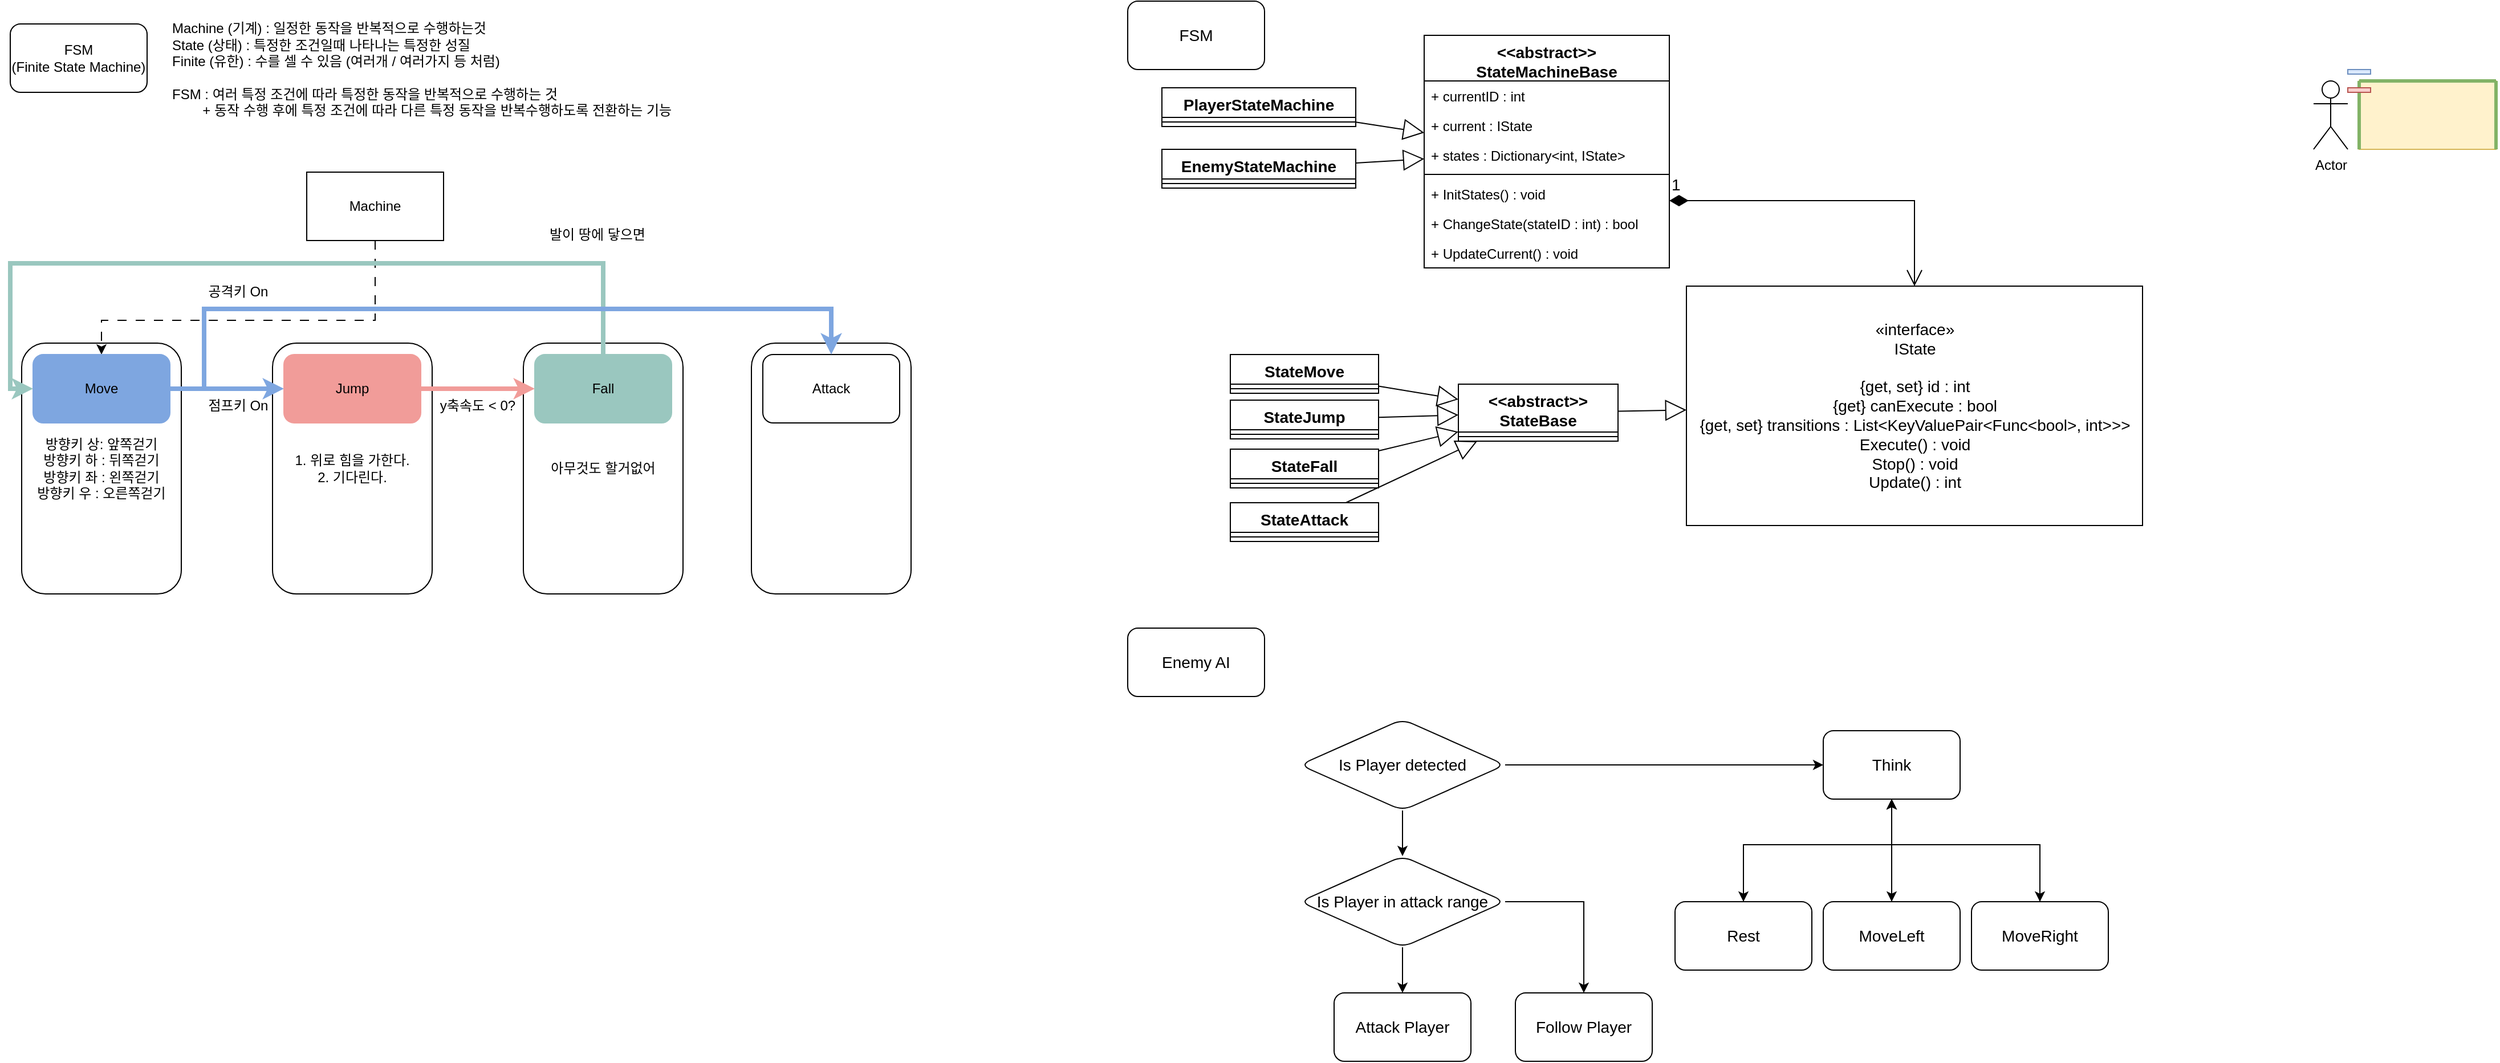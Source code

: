 <mxfile version="21.0.6" type="device"><diagram id="C5RBs43oDa-KdzZeNtuy" name="Page-1"><mxGraphModel dx="500" dy="277" grid="1" gridSize="10" guides="1" tooltips="1" connect="1" arrows="1" fold="1" page="1" pageScale="1" pageWidth="827" pageHeight="1169" math="0" shadow="0"><root><mxCell id="WIyWlLk6GJQsqaUBKTNV-0"/><mxCell id="WIyWlLk6GJQsqaUBKTNV-1" parent="WIyWlLk6GJQsqaUBKTNV-0"/><mxCell id="SrtOL_HdsPa7O50A49XY-13" value="" style="rounded=1;whiteSpace=wrap;html=1;" parent="WIyWlLk6GJQsqaUBKTNV-1" vertex="1"><mxGeometry x="670" y="310" width="140" height="220" as="geometry"/></mxCell><mxCell id="SrtOL_HdsPa7O50A49XY-12" value="아무것도 할거없어" style="rounded=1;whiteSpace=wrap;html=1;" parent="WIyWlLk6GJQsqaUBKTNV-1" vertex="1"><mxGeometry x="470" y="310" width="140" height="220" as="geometry"/></mxCell><mxCell id="SrtOL_HdsPa7O50A49XY-11" value="1. 위로 힘을 가한다.&lt;br&gt;2. 기다린다." style="rounded=1;whiteSpace=wrap;html=1;" parent="WIyWlLk6GJQsqaUBKTNV-1" vertex="1"><mxGeometry x="250" y="310" width="140" height="220" as="geometry"/></mxCell><mxCell id="SrtOL_HdsPa7O50A49XY-10" value="방향키 상: 앞쪽걷기&lt;br&gt;방향키 하 : 뒤쪽걷기&lt;br&gt;방향키 좌 : 왼쪽걷기&lt;br&gt;방향키 우 : 오른쪽걷기" style="rounded=1;whiteSpace=wrap;html=1;" parent="WIyWlLk6GJQsqaUBKTNV-1" vertex="1"><mxGeometry x="30" y="310" width="140" height="220" as="geometry"/></mxCell><mxCell id="SrtOL_HdsPa7O50A49XY-0" value="FSM&lt;br&gt;(Finite State Machine)" style="rounded=1;whiteSpace=wrap;html=1;" parent="WIyWlLk6GJQsqaUBKTNV-1" vertex="1"><mxGeometry x="20" y="30" width="120" height="60" as="geometry"/></mxCell><mxCell id="SrtOL_HdsPa7O50A49XY-1" value="Machine (기계) : 일정한 동작을 반복적으로 수행하는것&lt;br&gt;State (상태) : 특정한 조건일때 나타나는 특정한 성질&lt;br&gt;Finite (유한) : 수를 셀 수 있음 (여러개 / 여러가지 등 처럼)&lt;br&gt;&lt;br&gt;FSM : 여러 특정 조건에 따라 특정한 동작을 반복적으로 수행하는 것&lt;br&gt;&lt;span style=&quot;white-space: pre;&quot;&gt;&lt;span style=&quot;white-space: pre;&quot;&gt;&#9;&lt;/span&gt;+&lt;/span&gt;&amp;nbsp;동작 수행 후에 특정 조건에 따라 다른 특정 동작을 반복수행하도록 전환하는 기능&amp;nbsp;" style="text;html=1;strokeColor=none;fillColor=none;align=left;verticalAlign=middle;whiteSpace=wrap;rounded=0;" parent="WIyWlLk6GJQsqaUBKTNV-1" vertex="1"><mxGeometry x="160" y="20" width="540" height="100" as="geometry"/></mxCell><mxCell id="SrtOL_HdsPa7O50A49XY-9" style="edgeStyle=orthogonalEdgeStyle;rounded=0;orthogonalLoop=1;jettySize=auto;html=1;entryX=0.5;entryY=0;entryDx=0;entryDy=0;dashed=1;dashPattern=8 8;" parent="WIyWlLk6GJQsqaUBKTNV-1" source="SrtOL_HdsPa7O50A49XY-4" target="SrtOL_HdsPa7O50A49XY-5" edge="1"><mxGeometry relative="1" as="geometry"><Array as="points"><mxPoint x="340" y="290"/><mxPoint x="100" y="290"/></Array></mxGeometry></mxCell><mxCell id="SrtOL_HdsPa7O50A49XY-4" value="Machine" style="whiteSpace=wrap;html=1;" parent="WIyWlLk6GJQsqaUBKTNV-1" vertex="1"><mxGeometry x="280" y="160" width="120" height="60" as="geometry"/></mxCell><mxCell id="SrtOL_HdsPa7O50A49XY-15" style="edgeStyle=orthogonalEdgeStyle;rounded=0;orthogonalLoop=1;jettySize=auto;html=1;strokeWidth=4;strokeColor=#7EA6E0;" parent="WIyWlLk6GJQsqaUBKTNV-1" source="SrtOL_HdsPa7O50A49XY-5" target="SrtOL_HdsPa7O50A49XY-6" edge="1"><mxGeometry relative="1" as="geometry"/></mxCell><mxCell id="SrtOL_HdsPa7O50A49XY-5" value="Move" style="rounded=1;whiteSpace=wrap;html=1;strokeColor=#7EA6E0;fillColor=#7EA6E0;" parent="WIyWlLk6GJQsqaUBKTNV-1" vertex="1"><mxGeometry x="40" y="320" width="120" height="60" as="geometry"/></mxCell><mxCell id="SrtOL_HdsPa7O50A49XY-20" style="edgeStyle=orthogonalEdgeStyle;rounded=0;orthogonalLoop=1;jettySize=auto;html=1;strokeColor=#F19C99;strokeWidth=4;" parent="WIyWlLk6GJQsqaUBKTNV-1" source="SrtOL_HdsPa7O50A49XY-6" target="SrtOL_HdsPa7O50A49XY-8" edge="1"><mxGeometry relative="1" as="geometry"/></mxCell><mxCell id="SrtOL_HdsPa7O50A49XY-6" value="Jump" style="rounded=1;whiteSpace=wrap;html=1;strokeColor=#F19C99;fillColor=#F19C99;" parent="WIyWlLk6GJQsqaUBKTNV-1" vertex="1"><mxGeometry x="260" y="320" width="120" height="60" as="geometry"/></mxCell><mxCell id="SrtOL_HdsPa7O50A49XY-7" value="Attack" style="rounded=1;whiteSpace=wrap;html=1;" parent="WIyWlLk6GJQsqaUBKTNV-1" vertex="1"><mxGeometry x="680" y="320" width="120" height="60" as="geometry"/></mxCell><mxCell id="SrtOL_HdsPa7O50A49XY-22" style="edgeStyle=orthogonalEdgeStyle;rounded=0;orthogonalLoop=1;jettySize=auto;html=1;entryX=0;entryY=0.5;entryDx=0;entryDy=0;strokeColor=#9AC7BF;strokeWidth=4;" parent="WIyWlLk6GJQsqaUBKTNV-1" source="SrtOL_HdsPa7O50A49XY-8" target="SrtOL_HdsPa7O50A49XY-5" edge="1"><mxGeometry relative="1" as="geometry"><Array as="points"><mxPoint x="540" y="240"/><mxPoint x="20" y="240"/><mxPoint x="20" y="350"/></Array></mxGeometry></mxCell><mxCell id="SrtOL_HdsPa7O50A49XY-8" value="Fall" style="rounded=1;whiteSpace=wrap;html=1;strokeColor=#9AC7BF;fillColor=#9AC7BF;" parent="WIyWlLk6GJQsqaUBKTNV-1" vertex="1"><mxGeometry x="480" y="320" width="120" height="60" as="geometry"/></mxCell><mxCell id="SrtOL_HdsPa7O50A49XY-16" value="점프키 On" style="text;html=1;strokeColor=none;fillColor=none;align=center;verticalAlign=middle;whiteSpace=wrap;rounded=0;" parent="WIyWlLk6GJQsqaUBKTNV-1" vertex="1"><mxGeometry x="190" y="350" width="60" height="30" as="geometry"/></mxCell><mxCell id="SrtOL_HdsPa7O50A49XY-17" style="edgeStyle=orthogonalEdgeStyle;rounded=0;orthogonalLoop=1;jettySize=auto;html=1;strokeWidth=4;strokeColor=#7EA6E0;exitX=1;exitY=0.5;exitDx=0;exitDy=0;" parent="WIyWlLk6GJQsqaUBKTNV-1" source="SrtOL_HdsPa7O50A49XY-5" target="SrtOL_HdsPa7O50A49XY-7" edge="1"><mxGeometry relative="1" as="geometry"><mxPoint x="170" y="360" as="sourcePoint"/><mxPoint x="270" y="360" as="targetPoint"/><Array as="points"><mxPoint x="190" y="350"/><mxPoint x="190" y="280"/><mxPoint x="740" y="280"/></Array></mxGeometry></mxCell><mxCell id="SrtOL_HdsPa7O50A49XY-18" value="공격키 On" style="text;html=1;strokeColor=none;fillColor=none;align=center;verticalAlign=middle;whiteSpace=wrap;rounded=0;" parent="WIyWlLk6GJQsqaUBKTNV-1" vertex="1"><mxGeometry x="190" y="250" width="60" height="30" as="geometry"/></mxCell><mxCell id="SrtOL_HdsPa7O50A49XY-21" value="y축속도 &amp;lt; 0?" style="text;html=1;strokeColor=none;fillColor=none;align=center;verticalAlign=middle;whiteSpace=wrap;rounded=0;" parent="WIyWlLk6GJQsqaUBKTNV-1" vertex="1"><mxGeometry x="390" y="350" width="80" height="30" as="geometry"/></mxCell><mxCell id="SrtOL_HdsPa7O50A49XY-23" value="발이 땅에 닿으면" style="text;html=1;strokeColor=none;fillColor=none;align=center;verticalAlign=middle;whiteSpace=wrap;rounded=0;" parent="WIyWlLk6GJQsqaUBKTNV-1" vertex="1"><mxGeometry x="480" y="200" width="110" height="30" as="geometry"/></mxCell><mxCell id="xdMkvQjIk9wKKiNEip1m-0" value="&lt;&lt;abstract&gt;&gt;&#10;StateMachineBase" style="swimlane;fontStyle=1;align=center;verticalAlign=top;childLayout=stackLayout;horizontal=1;startSize=40;horizontalStack=0;resizeParent=1;resizeParentMax=0;resizeLast=0;collapsible=1;marginBottom=0;fontSize=14;" parent="WIyWlLk6GJQsqaUBKTNV-1" vertex="1"><mxGeometry x="1260" y="40" width="215" height="204" as="geometry"/></mxCell><mxCell id="xdMkvQjIk9wKKiNEip1m-1" value="+ currentID : int" style="text;strokeColor=none;fillColor=none;align=left;verticalAlign=top;spacingLeft=4;spacingRight=4;overflow=hidden;rotatable=0;points=[[0,0.5],[1,0.5]];portConstraint=eastwest;" parent="xdMkvQjIk9wKKiNEip1m-0" vertex="1"><mxGeometry y="40" width="215" height="26" as="geometry"/></mxCell><mxCell id="xdMkvQjIk9wKKiNEip1m-24" value="+ current : IState" style="text;strokeColor=none;fillColor=none;align=left;verticalAlign=top;spacingLeft=4;spacingRight=4;overflow=hidden;rotatable=0;points=[[0,0.5],[1,0.5]];portConstraint=eastwest;" parent="xdMkvQjIk9wKKiNEip1m-0" vertex="1"><mxGeometry y="66" width="215" height="26" as="geometry"/></mxCell><mxCell id="xdMkvQjIk9wKKiNEip1m-25" value="+ states : Dictionary&lt;int, IState&gt;" style="text;strokeColor=none;fillColor=none;align=left;verticalAlign=top;spacingLeft=4;spacingRight=4;overflow=hidden;rotatable=0;points=[[0,0.5],[1,0.5]];portConstraint=eastwest;" parent="xdMkvQjIk9wKKiNEip1m-0" vertex="1"><mxGeometry y="92" width="215" height="26" as="geometry"/></mxCell><mxCell id="xdMkvQjIk9wKKiNEip1m-2" value="" style="line;strokeWidth=1;fillColor=none;align=left;verticalAlign=middle;spacingTop=-1;spacingLeft=3;spacingRight=3;rotatable=0;labelPosition=right;points=[];portConstraint=eastwest;strokeColor=inherit;" parent="xdMkvQjIk9wKKiNEip1m-0" vertex="1"><mxGeometry y="118" width="215" height="8" as="geometry"/></mxCell><mxCell id="xdMkvQjIk9wKKiNEip1m-3" value="+ InitStates() : void" style="text;strokeColor=none;fillColor=none;align=left;verticalAlign=top;spacingLeft=4;spacingRight=4;overflow=hidden;rotatable=0;points=[[0,0.5],[1,0.5]];portConstraint=eastwest;" parent="xdMkvQjIk9wKKiNEip1m-0" vertex="1"><mxGeometry y="126" width="215" height="26" as="geometry"/></mxCell><mxCell id="xdMkvQjIk9wKKiNEip1m-26" value="+ ChangeState(stateID : int) : bool" style="text;strokeColor=none;fillColor=none;align=left;verticalAlign=top;spacingLeft=4;spacingRight=4;overflow=hidden;rotatable=0;points=[[0,0.5],[1,0.5]];portConstraint=eastwest;" parent="xdMkvQjIk9wKKiNEip1m-0" vertex="1"><mxGeometry y="152" width="215" height="26" as="geometry"/></mxCell><mxCell id="xdMkvQjIk9wKKiNEip1m-27" value="+ UpdateCurrent() : void" style="text;strokeColor=none;fillColor=none;align=left;verticalAlign=top;spacingLeft=4;spacingRight=4;overflow=hidden;rotatable=0;points=[[0,0.5],[1,0.5]];portConstraint=eastwest;" parent="xdMkvQjIk9wKKiNEip1m-0" vertex="1"><mxGeometry y="178" width="215" height="26" as="geometry"/></mxCell><mxCell id="xdMkvQjIk9wKKiNEip1m-4" value="&lt;&lt;abstract&gt;&gt;&#10;StateBase" style="swimlane;fontStyle=1;align=center;verticalAlign=top;childLayout=stackLayout;horizontal=1;startSize=42;horizontalStack=0;resizeParent=1;resizeParentMax=0;resizeLast=0;collapsible=1;marginBottom=0;fontSize=14;" parent="WIyWlLk6GJQsqaUBKTNV-1" vertex="1"><mxGeometry x="1290" y="346" width="140" height="50" as="geometry"/></mxCell><mxCell id="xdMkvQjIk9wKKiNEip1m-6" value="" style="line;strokeWidth=1;fillColor=none;align=left;verticalAlign=middle;spacingTop=-1;spacingLeft=3;spacingRight=3;rotatable=0;labelPosition=right;points=[];portConstraint=eastwest;strokeColor=inherit;" parent="xdMkvQjIk9wKKiNEip1m-4" vertex="1"><mxGeometry y="42" width="140" height="8" as="geometry"/></mxCell><mxCell id="xdMkvQjIk9wKKiNEip1m-8" value="«interface»&lt;br&gt;IState&lt;br&gt;&lt;br&gt;{get, set} id : int&lt;br&gt;{get} canExecute : bool&lt;br&gt;{get, set} transitions : List&amp;lt;KeyValuePair&amp;lt;Func&amp;lt;bool&amp;gt;, int&amp;gt;&amp;gt;&amp;gt;&lt;br&gt;Execute() : void&lt;br&gt;Stop() : void&lt;br&gt;Update() : int" style="html=1;fontSize=14;" parent="WIyWlLk6GJQsqaUBKTNV-1" vertex="1"><mxGeometry x="1490" y="260" width="400" height="210" as="geometry"/></mxCell><mxCell id="xdMkvQjIk9wKKiNEip1m-9" value="" style="endArrow=block;endSize=16;endFill=0;html=1;rounded=0;fontSize=14;" parent="WIyWlLk6GJQsqaUBKTNV-1" source="xdMkvQjIk9wKKiNEip1m-4" target="xdMkvQjIk9wKKiNEip1m-8" edge="1"><mxGeometry width="160" relative="1" as="geometry"><mxPoint x="1490" y="430" as="sourcePoint"/><mxPoint x="1650" y="430" as="targetPoint"/></mxGeometry></mxCell><mxCell id="xdMkvQjIk9wKKiNEip1m-10" value="StateMove" style="swimlane;fontStyle=1;align=center;verticalAlign=top;childLayout=stackLayout;horizontal=1;startSize=26;horizontalStack=0;resizeParent=1;resizeParentMax=0;resizeLast=0;collapsible=1;marginBottom=0;fontSize=14;" parent="WIyWlLk6GJQsqaUBKTNV-1" vertex="1"><mxGeometry x="1090" y="320" width="130" height="34" as="geometry"/></mxCell><mxCell id="xdMkvQjIk9wKKiNEip1m-11" value="" style="line;strokeWidth=1;fillColor=none;align=left;verticalAlign=middle;spacingTop=-1;spacingLeft=3;spacingRight=3;rotatable=0;labelPosition=right;points=[];portConstraint=eastwest;strokeColor=inherit;" parent="xdMkvQjIk9wKKiNEip1m-10" vertex="1"><mxGeometry y="26" width="130" height="8" as="geometry"/></mxCell><mxCell id="xdMkvQjIk9wKKiNEip1m-12" value="StateJump" style="swimlane;fontStyle=1;align=center;verticalAlign=top;childLayout=stackLayout;horizontal=1;startSize=26;horizontalStack=0;resizeParent=1;resizeParentMax=0;resizeLast=0;collapsible=1;marginBottom=0;fontSize=14;" parent="WIyWlLk6GJQsqaUBKTNV-1" vertex="1"><mxGeometry x="1090" y="360" width="130" height="34" as="geometry"/></mxCell><mxCell id="xdMkvQjIk9wKKiNEip1m-13" value="" style="line;strokeWidth=1;fillColor=none;align=left;verticalAlign=middle;spacingTop=-1;spacingLeft=3;spacingRight=3;rotatable=0;labelPosition=right;points=[];portConstraint=eastwest;strokeColor=inherit;" parent="xdMkvQjIk9wKKiNEip1m-12" vertex="1"><mxGeometry y="26" width="130" height="8" as="geometry"/></mxCell><mxCell id="xdMkvQjIk9wKKiNEip1m-14" value="StateFall" style="swimlane;fontStyle=1;align=center;verticalAlign=top;childLayout=stackLayout;horizontal=1;startSize=26;horizontalStack=0;resizeParent=1;resizeParentMax=0;resizeLast=0;collapsible=1;marginBottom=0;fontSize=14;" parent="WIyWlLk6GJQsqaUBKTNV-1" vertex="1"><mxGeometry x="1090" y="403" width="130" height="34" as="geometry"/></mxCell><mxCell id="xdMkvQjIk9wKKiNEip1m-15" value="" style="line;strokeWidth=1;fillColor=none;align=left;verticalAlign=middle;spacingTop=-1;spacingLeft=3;spacingRight=3;rotatable=0;labelPosition=right;points=[];portConstraint=eastwest;strokeColor=inherit;" parent="xdMkvQjIk9wKKiNEip1m-14" vertex="1"><mxGeometry y="26" width="130" height="8" as="geometry"/></mxCell><mxCell id="xdMkvQjIk9wKKiNEip1m-16" value="StateAttack" style="swimlane;fontStyle=1;align=center;verticalAlign=top;childLayout=stackLayout;horizontal=1;startSize=26;horizontalStack=0;resizeParent=1;resizeParentMax=0;resizeLast=0;collapsible=1;marginBottom=0;fontSize=14;" parent="WIyWlLk6GJQsqaUBKTNV-1" vertex="1"><mxGeometry x="1090" y="450" width="130" height="34" as="geometry"/></mxCell><mxCell id="xdMkvQjIk9wKKiNEip1m-17" value="" style="line;strokeWidth=1;fillColor=none;align=left;verticalAlign=middle;spacingTop=-1;spacingLeft=3;spacingRight=3;rotatable=0;labelPosition=right;points=[];portConstraint=eastwest;strokeColor=inherit;" parent="xdMkvQjIk9wKKiNEip1m-16" vertex="1"><mxGeometry y="26" width="130" height="8" as="geometry"/></mxCell><mxCell id="xdMkvQjIk9wKKiNEip1m-18" value="" style="endArrow=block;endSize=16;endFill=0;html=1;rounded=0;fontSize=14;" parent="WIyWlLk6GJQsqaUBKTNV-1" source="xdMkvQjIk9wKKiNEip1m-10" target="xdMkvQjIk9wKKiNEip1m-4" edge="1"><mxGeometry width="160" relative="1" as="geometry"><mxPoint x="1430" y="373" as="sourcePoint"/><mxPoint x="1500" y="374" as="targetPoint"/></mxGeometry></mxCell><mxCell id="xdMkvQjIk9wKKiNEip1m-19" value="" style="endArrow=block;endSize=16;endFill=0;html=1;rounded=0;fontSize=14;" parent="WIyWlLk6GJQsqaUBKTNV-1" source="xdMkvQjIk9wKKiNEip1m-12" target="xdMkvQjIk9wKKiNEip1m-4" edge="1"><mxGeometry width="160" relative="1" as="geometry"><mxPoint x="1230" y="355" as="sourcePoint"/><mxPoint x="1300" y="365" as="targetPoint"/></mxGeometry></mxCell><mxCell id="xdMkvQjIk9wKKiNEip1m-20" value="" style="endArrow=block;endSize=16;endFill=0;html=1;rounded=0;fontSize=14;" parent="WIyWlLk6GJQsqaUBKTNV-1" source="xdMkvQjIk9wKKiNEip1m-14" target="xdMkvQjIk9wKKiNEip1m-4" edge="1"><mxGeometry width="160" relative="1" as="geometry"><mxPoint x="1230" y="382" as="sourcePoint"/><mxPoint x="1300" y="378" as="targetPoint"/></mxGeometry></mxCell><mxCell id="xdMkvQjIk9wKKiNEip1m-21" value="" style="endArrow=block;endSize=16;endFill=0;html=1;rounded=0;fontSize=14;" parent="WIyWlLk6GJQsqaUBKTNV-1" source="xdMkvQjIk9wKKiNEip1m-16" target="xdMkvQjIk9wKKiNEip1m-4" edge="1"><mxGeometry width="160" relative="1" as="geometry"><mxPoint x="1225" y="413" as="sourcePoint"/><mxPoint x="1305" y="390" as="targetPoint"/></mxGeometry></mxCell><mxCell id="xdMkvQjIk9wKKiNEip1m-23" value="1" style="endArrow=open;html=1;endSize=12;startArrow=diamondThin;startSize=14;startFill=1;edgeStyle=orthogonalEdgeStyle;align=left;verticalAlign=bottom;rounded=0;fontSize=14;" parent="WIyWlLk6GJQsqaUBKTNV-1" source="xdMkvQjIk9wKKiNEip1m-0" target="xdMkvQjIk9wKKiNEip1m-8" edge="1"><mxGeometry x="-1" y="3" relative="1" as="geometry"><mxPoint x="1430" y="330" as="sourcePoint"/><mxPoint x="1590" y="330" as="targetPoint"/><Array as="points"><mxPoint x="1690" y="185"/></Array></mxGeometry></mxCell><mxCell id="xdMkvQjIk9wKKiNEip1m-28" value="PlayerStateMachine" style="swimlane;fontStyle=1;align=center;verticalAlign=top;childLayout=stackLayout;horizontal=1;startSize=26;horizontalStack=0;resizeParent=1;resizeParentMax=0;resizeLast=0;collapsible=1;marginBottom=0;fontSize=14;" parent="WIyWlLk6GJQsqaUBKTNV-1" vertex="1"><mxGeometry x="1030" y="86" width="170" height="34" as="geometry"/></mxCell><mxCell id="xdMkvQjIk9wKKiNEip1m-29" value="" style="line;strokeWidth=1;fillColor=none;align=left;verticalAlign=middle;spacingTop=-1;spacingLeft=3;spacingRight=3;rotatable=0;labelPosition=right;points=[];portConstraint=eastwest;strokeColor=inherit;" parent="xdMkvQjIk9wKKiNEip1m-28" vertex="1"><mxGeometry y="26" width="170" height="8" as="geometry"/></mxCell><mxCell id="xdMkvQjIk9wKKiNEip1m-30" value="" style="endArrow=block;endSize=16;endFill=0;html=1;rounded=0;fontSize=14;" parent="WIyWlLk6GJQsqaUBKTNV-1" source="xdMkvQjIk9wKKiNEip1m-28" target="xdMkvQjIk9wKKiNEip1m-0" edge="1"><mxGeometry width="160" relative="1" as="geometry"><mxPoint x="1440" y="380" as="sourcePoint"/><mxPoint x="1500" y="379" as="targetPoint"/></mxGeometry></mxCell><mxCell id="xdMkvQjIk9wKKiNEip1m-31" value="EnemyStateMachine" style="swimlane;fontStyle=1;align=center;verticalAlign=top;childLayout=stackLayout;horizontal=1;startSize=26;horizontalStack=0;resizeParent=1;resizeParentMax=0;resizeLast=0;collapsible=1;marginBottom=0;fontSize=14;" parent="WIyWlLk6GJQsqaUBKTNV-1" vertex="1"><mxGeometry x="1030" y="140" width="170" height="34" as="geometry"/></mxCell><mxCell id="xdMkvQjIk9wKKiNEip1m-32" value="" style="line;strokeWidth=1;fillColor=none;align=left;verticalAlign=middle;spacingTop=-1;spacingLeft=3;spacingRight=3;rotatable=0;labelPosition=right;points=[];portConstraint=eastwest;strokeColor=inherit;" parent="xdMkvQjIk9wKKiNEip1m-31" vertex="1"><mxGeometry y="26" width="170" height="8" as="geometry"/></mxCell><mxCell id="xdMkvQjIk9wKKiNEip1m-34" value="" style="endArrow=block;endSize=16;endFill=0;html=1;rounded=0;fontSize=14;" parent="WIyWlLk6GJQsqaUBKTNV-1" source="xdMkvQjIk9wKKiNEip1m-31" target="xdMkvQjIk9wKKiNEip1m-0" edge="1"><mxGeometry width="160" relative="1" as="geometry"><mxPoint x="1176" y="84" as="sourcePoint"/><mxPoint x="1270" y="116" as="targetPoint"/></mxGeometry></mxCell><mxCell id="xdMkvQjIk9wKKiNEip1m-35" value="FSM" style="rounded=1;whiteSpace=wrap;html=1;fontSize=14;" parent="WIyWlLk6GJQsqaUBKTNV-1" vertex="1"><mxGeometry x="1000" y="10" width="120" height="60" as="geometry"/></mxCell><mxCell id="xdMkvQjIk9wKKiNEip1m-36" value="Enemy AI" style="rounded=1;whiteSpace=wrap;html=1;fontSize=14;" parent="WIyWlLk6GJQsqaUBKTNV-1" vertex="1"><mxGeometry x="1000" y="560" width="120" height="60" as="geometry"/></mxCell><mxCell id="xdMkvQjIk9wKKiNEip1m-56" style="edgeStyle=orthogonalEdgeStyle;rounded=0;orthogonalLoop=1;jettySize=auto;html=1;fontSize=14;" parent="WIyWlLk6GJQsqaUBKTNV-1" source="xdMkvQjIk9wKKiNEip1m-39" target="xdMkvQjIk9wKKiNEip1m-53" edge="1"><mxGeometry relative="1" as="geometry"/></mxCell><mxCell id="jTXeLRhzK_cqHWUtg-oE-0" style="edgeStyle=orthogonalEdgeStyle;rounded=0;orthogonalLoop=1;jettySize=auto;html=1;entryX=0;entryY=0.5;entryDx=0;entryDy=0;" parent="WIyWlLk6GJQsqaUBKTNV-1" source="xdMkvQjIk9wKKiNEip1m-39" target="xdMkvQjIk9wKKiNEip1m-40" edge="1"><mxGeometry relative="1" as="geometry"/></mxCell><mxCell id="xdMkvQjIk9wKKiNEip1m-39" value="Is Player detected" style="rhombus;whiteSpace=wrap;html=1;fontSize=14;rounded=1;" parent="WIyWlLk6GJQsqaUBKTNV-1" vertex="1"><mxGeometry x="1151" y="640" width="180" height="80" as="geometry"/></mxCell><mxCell id="xdMkvQjIk9wKKiNEip1m-45" style="edgeStyle=orthogonalEdgeStyle;rounded=0;orthogonalLoop=1;jettySize=auto;html=1;fontSize=14;" parent="WIyWlLk6GJQsqaUBKTNV-1" source="xdMkvQjIk9wKKiNEip1m-40" target="xdMkvQjIk9wKKiNEip1m-41" edge="1"><mxGeometry relative="1" as="geometry"><Array as="points"><mxPoint x="1670" y="750"/><mxPoint x="1540" y="750"/></Array></mxGeometry></mxCell><mxCell id="xdMkvQjIk9wKKiNEip1m-46" style="edgeStyle=orthogonalEdgeStyle;rounded=0;orthogonalLoop=1;jettySize=auto;html=1;entryX=0.5;entryY=0;entryDx=0;entryDy=0;fontSize=14;" parent="WIyWlLk6GJQsqaUBKTNV-1" source="xdMkvQjIk9wKKiNEip1m-40" target="xdMkvQjIk9wKKiNEip1m-42" edge="1"><mxGeometry relative="1" as="geometry"/></mxCell><mxCell id="xdMkvQjIk9wKKiNEip1m-47" style="edgeStyle=orthogonalEdgeStyle;rounded=0;orthogonalLoop=1;jettySize=auto;html=1;fontSize=14;" parent="WIyWlLk6GJQsqaUBKTNV-1" source="xdMkvQjIk9wKKiNEip1m-40" target="xdMkvQjIk9wKKiNEip1m-43" edge="1"><mxGeometry relative="1" as="geometry"><Array as="points"><mxPoint x="1670" y="750"/><mxPoint x="1800" y="750"/></Array></mxGeometry></mxCell><mxCell id="xdMkvQjIk9wKKiNEip1m-40" value="Think" style="rounded=1;whiteSpace=wrap;html=1;fontSize=14;" parent="WIyWlLk6GJQsqaUBKTNV-1" vertex="1"><mxGeometry x="1610" y="650" width="120" height="60" as="geometry"/></mxCell><mxCell id="xdMkvQjIk9wKKiNEip1m-50" style="edgeStyle=orthogonalEdgeStyle;rounded=0;orthogonalLoop=1;jettySize=auto;html=1;fontSize=14;" parent="WIyWlLk6GJQsqaUBKTNV-1" source="xdMkvQjIk9wKKiNEip1m-41" target="xdMkvQjIk9wKKiNEip1m-40" edge="1"><mxGeometry relative="1" as="geometry"><Array as="points"><mxPoint x="1540" y="750"/><mxPoint x="1670" y="750"/></Array></mxGeometry></mxCell><mxCell id="xdMkvQjIk9wKKiNEip1m-41" value="Rest" style="rounded=1;whiteSpace=wrap;html=1;fontSize=14;" parent="WIyWlLk6GJQsqaUBKTNV-1" vertex="1"><mxGeometry x="1480" y="800" width="120" height="60" as="geometry"/></mxCell><mxCell id="xdMkvQjIk9wKKiNEip1m-48" style="edgeStyle=orthogonalEdgeStyle;rounded=0;orthogonalLoop=1;jettySize=auto;html=1;fontSize=14;" parent="WIyWlLk6GJQsqaUBKTNV-1" source="xdMkvQjIk9wKKiNEip1m-42" target="xdMkvQjIk9wKKiNEip1m-40" edge="1"><mxGeometry relative="1" as="geometry"/></mxCell><mxCell id="xdMkvQjIk9wKKiNEip1m-42" value="MoveLeft" style="rounded=1;whiteSpace=wrap;html=1;fontSize=14;" parent="WIyWlLk6GJQsqaUBKTNV-1" vertex="1"><mxGeometry x="1610" y="800" width="120" height="60" as="geometry"/></mxCell><mxCell id="xdMkvQjIk9wKKiNEip1m-51" style="edgeStyle=orthogonalEdgeStyle;rounded=0;orthogonalLoop=1;jettySize=auto;html=1;fontSize=14;" parent="WIyWlLk6GJQsqaUBKTNV-1" source="xdMkvQjIk9wKKiNEip1m-43" target="xdMkvQjIk9wKKiNEip1m-40" edge="1"><mxGeometry relative="1" as="geometry"><Array as="points"><mxPoint x="1800" y="750"/><mxPoint x="1670" y="750"/></Array></mxGeometry></mxCell><mxCell id="xdMkvQjIk9wKKiNEip1m-43" value="MoveRight" style="rounded=1;whiteSpace=wrap;html=1;fontSize=14;" parent="WIyWlLk6GJQsqaUBKTNV-1" vertex="1"><mxGeometry x="1740" y="800" width="120" height="60" as="geometry"/></mxCell><mxCell id="xdMkvQjIk9wKKiNEip1m-52" value="Attack Player" style="rounded=1;whiteSpace=wrap;html=1;fontSize=14;" parent="WIyWlLk6GJQsqaUBKTNV-1" vertex="1"><mxGeometry x="1181" y="880" width="120" height="60" as="geometry"/></mxCell><mxCell id="xdMkvQjIk9wKKiNEip1m-57" style="edgeStyle=orthogonalEdgeStyle;rounded=0;orthogonalLoop=1;jettySize=auto;html=1;fontSize=14;" parent="WIyWlLk6GJQsqaUBKTNV-1" source="xdMkvQjIk9wKKiNEip1m-53" target="xdMkvQjIk9wKKiNEip1m-52" edge="1"><mxGeometry relative="1" as="geometry"/></mxCell><mxCell id="xdMkvQjIk9wKKiNEip1m-58" style="edgeStyle=orthogonalEdgeStyle;rounded=0;orthogonalLoop=1;jettySize=auto;html=1;fontSize=14;" parent="WIyWlLk6GJQsqaUBKTNV-1" source="xdMkvQjIk9wKKiNEip1m-53" target="xdMkvQjIk9wKKiNEip1m-54" edge="1"><mxGeometry relative="1" as="geometry"/></mxCell><mxCell id="xdMkvQjIk9wKKiNEip1m-53" value="Is Player in attack range" style="rhombus;whiteSpace=wrap;html=1;fontSize=14;rounded=1;" parent="WIyWlLk6GJQsqaUBKTNV-1" vertex="1"><mxGeometry x="1151" y="760" width="180" height="80" as="geometry"/></mxCell><mxCell id="xdMkvQjIk9wKKiNEip1m-54" value="Follow Player" style="rounded=1;whiteSpace=wrap;html=1;fontSize=14;" parent="WIyWlLk6GJQsqaUBKTNV-1" vertex="1"><mxGeometry x="1340" y="880" width="120" height="60" as="geometry"/></mxCell><mxCell id="t6JQRb0I0DIN30V_6lRU-0" value="" style="rounded=0;whiteSpace=wrap;html=1;fillColor=#fff2cc;strokeColor=#d6b656;" vertex="1" parent="WIyWlLk6GJQsqaUBKTNV-1"><mxGeometry x="2080" y="80" width="120" height="60" as="geometry"/></mxCell><mxCell id="t6JQRb0I0DIN30V_6lRU-1" value="" style="endArrow=none;html=1;rounded=0;exitX=0;exitY=1;exitDx=0;exitDy=0;entryX=0;entryY=0;entryDx=0;entryDy=0;fillColor=#d5e8d4;strokeColor=#82b366;strokeWidth=3;" edge="1" parent="WIyWlLk6GJQsqaUBKTNV-1" source="t6JQRb0I0DIN30V_6lRU-0" target="t6JQRb0I0DIN30V_6lRU-0"><mxGeometry width="50" height="50" relative="1" as="geometry"><mxPoint x="2140" y="180" as="sourcePoint"/><mxPoint x="2190" y="130" as="targetPoint"/></mxGeometry></mxCell><mxCell id="t6JQRb0I0DIN30V_6lRU-2" value="" style="endArrow=none;html=1;rounded=0;exitX=0;exitY=0;exitDx=0;exitDy=0;entryX=1;entryY=0;entryDx=0;entryDy=0;strokeWidth=3;fillColor=#d5e8d4;strokeColor=#82b366;" edge="1" parent="WIyWlLk6GJQsqaUBKTNV-1" source="t6JQRb0I0DIN30V_6lRU-0" target="t6JQRb0I0DIN30V_6lRU-0"><mxGeometry width="50" height="50" relative="1" as="geometry"><mxPoint x="2140" y="180" as="sourcePoint"/><mxPoint x="2190" y="130" as="targetPoint"/></mxGeometry></mxCell><mxCell id="t6JQRb0I0DIN30V_6lRU-3" value="" style="endArrow=none;html=1;rounded=0;exitX=1;exitY=1;exitDx=0;exitDy=0;strokeWidth=3;fillColor=#d5e8d4;strokeColor=#82b366;" edge="1" parent="WIyWlLk6GJQsqaUBKTNV-1" source="t6JQRb0I0DIN30V_6lRU-0"><mxGeometry width="50" height="50" relative="1" as="geometry"><mxPoint x="2140" y="180" as="sourcePoint"/><mxPoint x="2200" y="80" as="targetPoint"/></mxGeometry></mxCell><mxCell id="t6JQRb0I0DIN30V_6lRU-4" value="Actor" style="shape=umlActor;verticalLabelPosition=bottom;verticalAlign=top;html=1;outlineConnect=0;" vertex="1" parent="WIyWlLk6GJQsqaUBKTNV-1"><mxGeometry x="2040" y="80" width="30" height="60" as="geometry"/></mxCell><mxCell id="t6JQRb0I0DIN30V_6lRU-5" value="" style="rounded=0;whiteSpace=wrap;html=1;fillColor=#f8cecc;strokeColor=#b85450;" vertex="1" parent="WIyWlLk6GJQsqaUBKTNV-1"><mxGeometry x="2070" y="86" width="20" height="4" as="geometry"/></mxCell><mxCell id="t6JQRb0I0DIN30V_6lRU-6" value="" style="rounded=0;whiteSpace=wrap;html=1;fillColor=#dae8fc;strokeColor=#6c8ebf;" vertex="1" parent="WIyWlLk6GJQsqaUBKTNV-1"><mxGeometry x="2070" y="70" width="20" height="4" as="geometry"/></mxCell></root></mxGraphModel></diagram></mxfile>